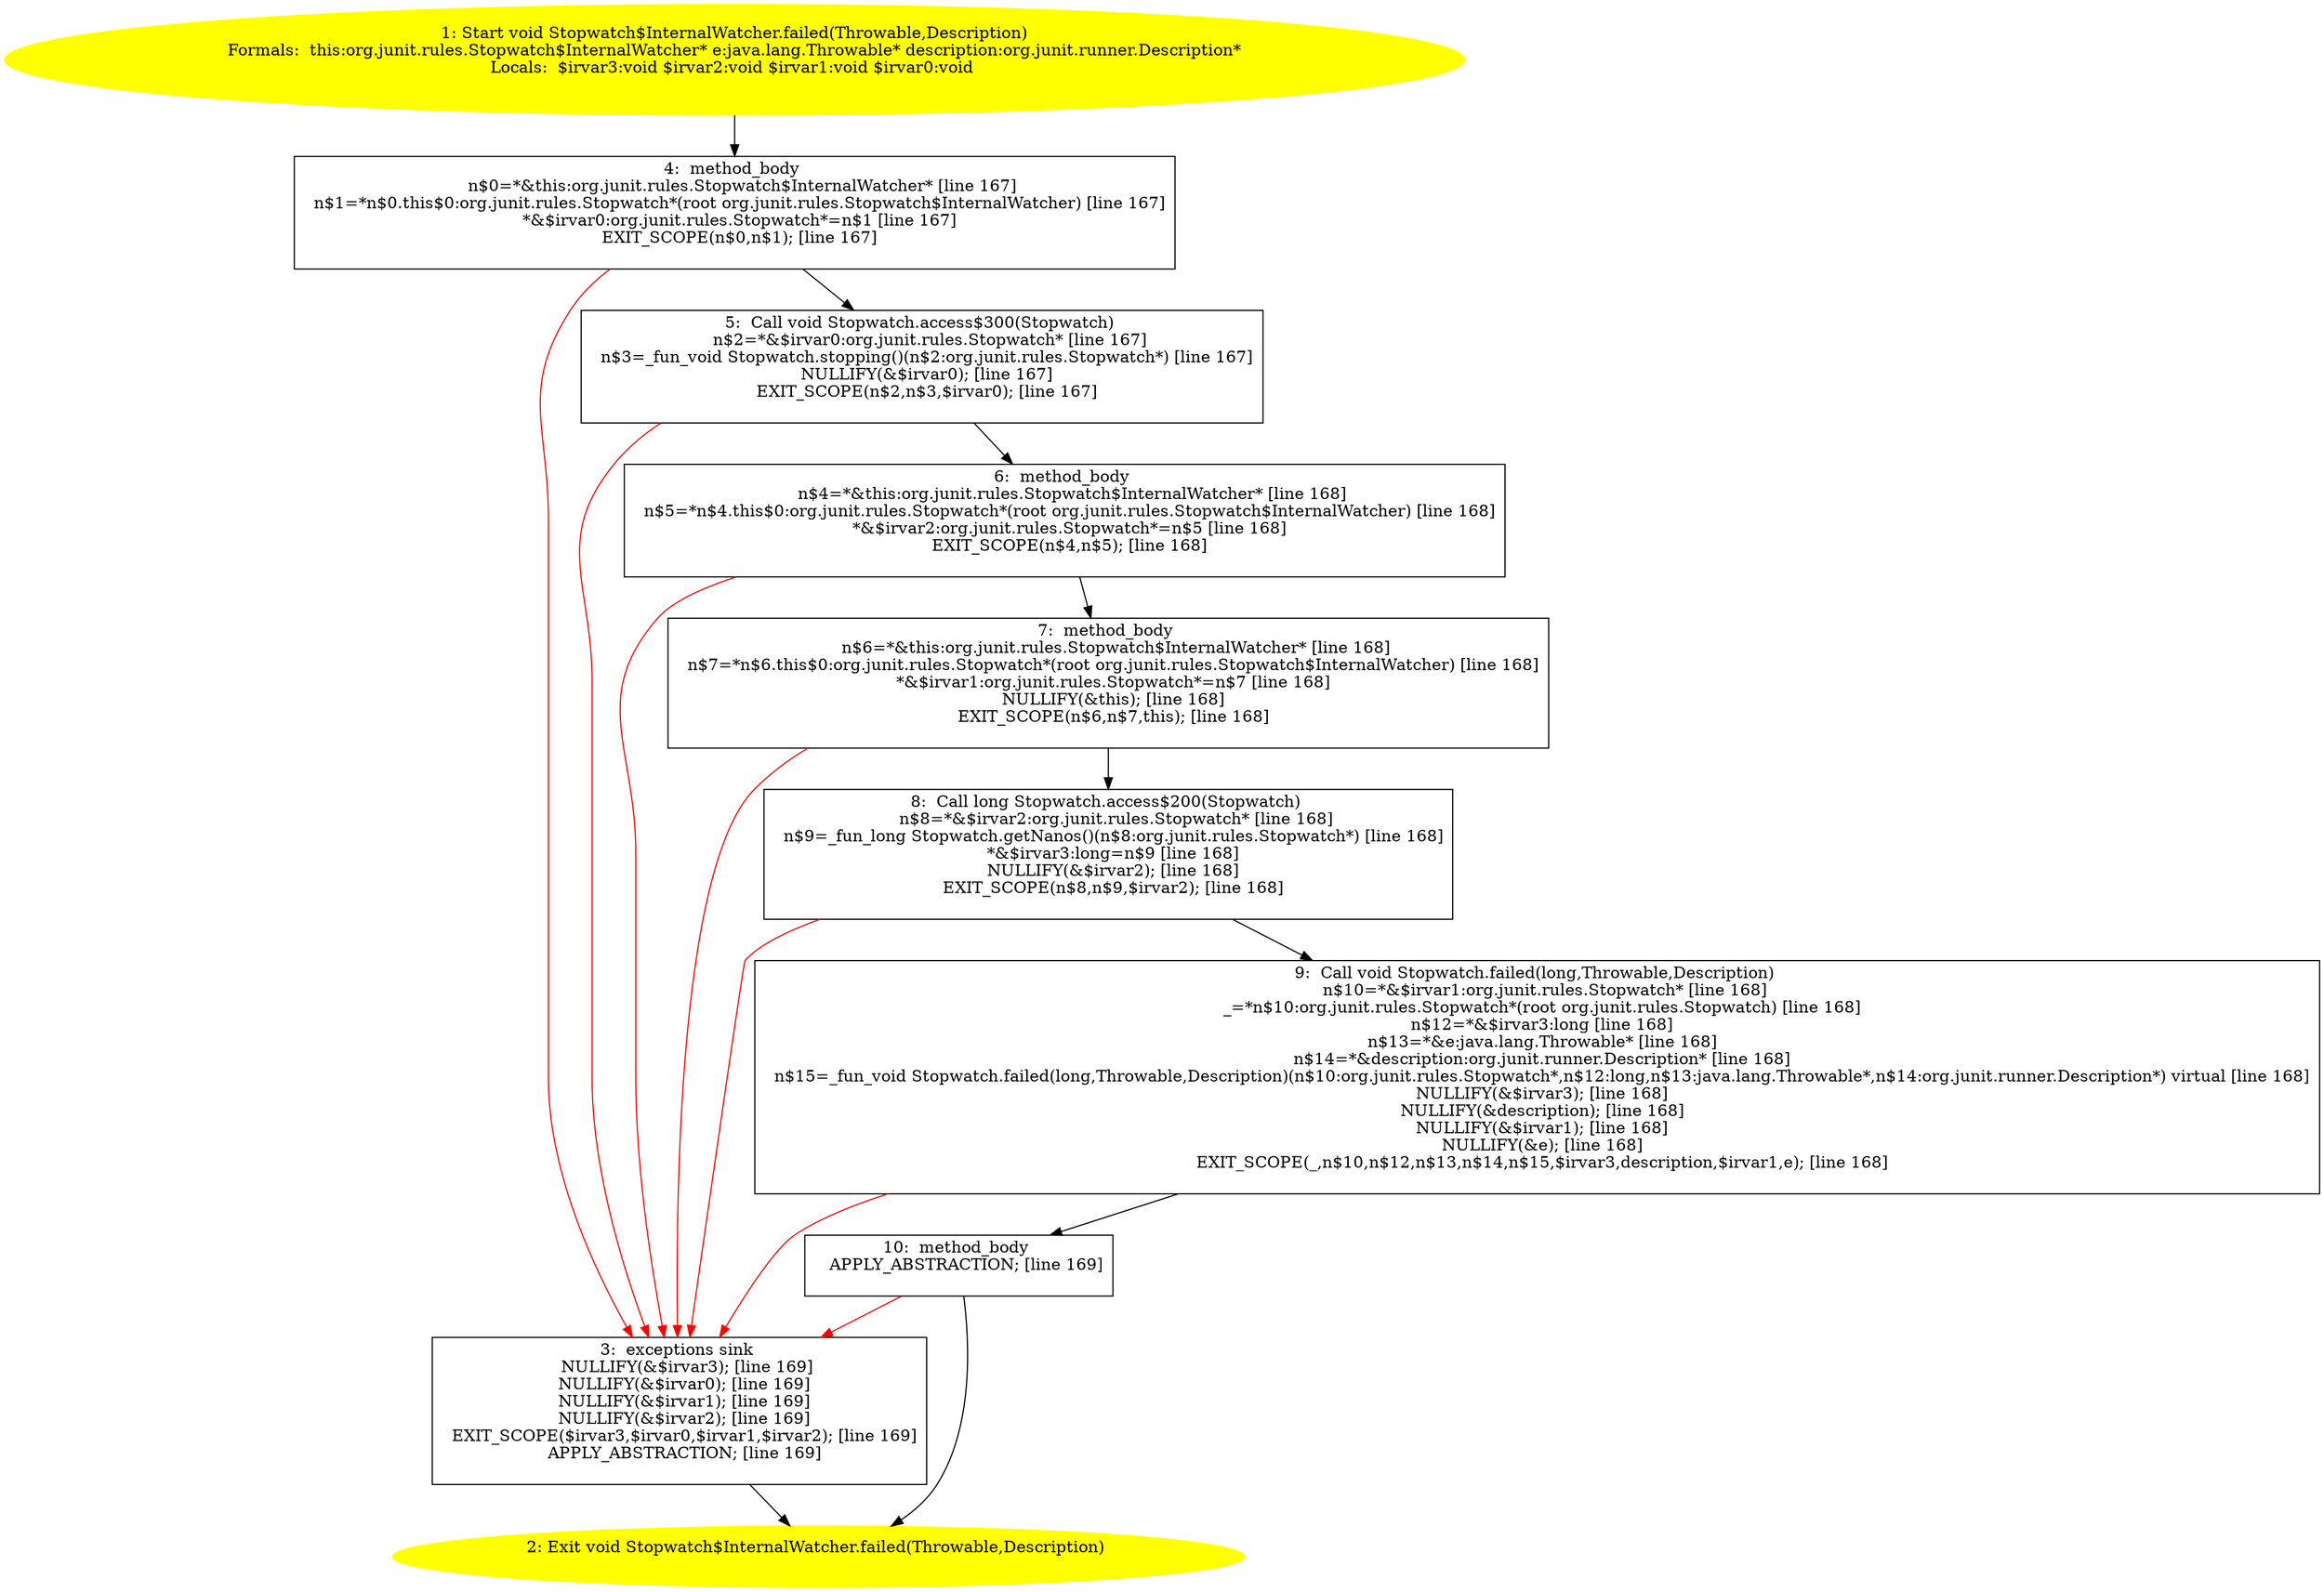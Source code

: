 /* @generated */
digraph cfg {
"org.junit.rules.Stopwatch$InternalWatcher.failed(java.lang.Throwable,org.junit.runner.Description):v.b26ed5633d8ca42ab8894afa0c0747ff_1" [label="1: Start void Stopwatch$InternalWatcher.failed(Throwable,Description)\nFormals:  this:org.junit.rules.Stopwatch$InternalWatcher* e:java.lang.Throwable* description:org.junit.runner.Description*\nLocals:  $irvar3:void $irvar2:void $irvar1:void $irvar0:void \n  " color=yellow style=filled]
	

	 "org.junit.rules.Stopwatch$InternalWatcher.failed(java.lang.Throwable,org.junit.runner.Description):v.b26ed5633d8ca42ab8894afa0c0747ff_1" -> "org.junit.rules.Stopwatch$InternalWatcher.failed(java.lang.Throwable,org.junit.runner.Description):v.b26ed5633d8ca42ab8894afa0c0747ff_4" ;
"org.junit.rules.Stopwatch$InternalWatcher.failed(java.lang.Throwable,org.junit.runner.Description):v.b26ed5633d8ca42ab8894afa0c0747ff_2" [label="2: Exit void Stopwatch$InternalWatcher.failed(Throwable,Description) \n  " color=yellow style=filled]
	

"org.junit.rules.Stopwatch$InternalWatcher.failed(java.lang.Throwable,org.junit.runner.Description):v.b26ed5633d8ca42ab8894afa0c0747ff_3" [label="3:  exceptions sink \n   NULLIFY(&$irvar3); [line 169]\n  NULLIFY(&$irvar0); [line 169]\n  NULLIFY(&$irvar1); [line 169]\n  NULLIFY(&$irvar2); [line 169]\n  EXIT_SCOPE($irvar3,$irvar0,$irvar1,$irvar2); [line 169]\n  APPLY_ABSTRACTION; [line 169]\n " shape="box"]
	

	 "org.junit.rules.Stopwatch$InternalWatcher.failed(java.lang.Throwable,org.junit.runner.Description):v.b26ed5633d8ca42ab8894afa0c0747ff_3" -> "org.junit.rules.Stopwatch$InternalWatcher.failed(java.lang.Throwable,org.junit.runner.Description):v.b26ed5633d8ca42ab8894afa0c0747ff_2" ;
"org.junit.rules.Stopwatch$InternalWatcher.failed(java.lang.Throwable,org.junit.runner.Description):v.b26ed5633d8ca42ab8894afa0c0747ff_4" [label="4:  method_body \n   n$0=*&this:org.junit.rules.Stopwatch$InternalWatcher* [line 167]\n  n$1=*n$0.this$0:org.junit.rules.Stopwatch*(root org.junit.rules.Stopwatch$InternalWatcher) [line 167]\n  *&$irvar0:org.junit.rules.Stopwatch*=n$1 [line 167]\n  EXIT_SCOPE(n$0,n$1); [line 167]\n " shape="box"]
	

	 "org.junit.rules.Stopwatch$InternalWatcher.failed(java.lang.Throwable,org.junit.runner.Description):v.b26ed5633d8ca42ab8894afa0c0747ff_4" -> "org.junit.rules.Stopwatch$InternalWatcher.failed(java.lang.Throwable,org.junit.runner.Description):v.b26ed5633d8ca42ab8894afa0c0747ff_5" ;
	 "org.junit.rules.Stopwatch$InternalWatcher.failed(java.lang.Throwable,org.junit.runner.Description):v.b26ed5633d8ca42ab8894afa0c0747ff_4" -> "org.junit.rules.Stopwatch$InternalWatcher.failed(java.lang.Throwable,org.junit.runner.Description):v.b26ed5633d8ca42ab8894afa0c0747ff_3" [color="red" ];
"org.junit.rules.Stopwatch$InternalWatcher.failed(java.lang.Throwable,org.junit.runner.Description):v.b26ed5633d8ca42ab8894afa0c0747ff_5" [label="5:  Call void Stopwatch.access$300(Stopwatch) \n   n$2=*&$irvar0:org.junit.rules.Stopwatch* [line 167]\n  n$3=_fun_void Stopwatch.stopping()(n$2:org.junit.rules.Stopwatch*) [line 167]\n  NULLIFY(&$irvar0); [line 167]\n  EXIT_SCOPE(n$2,n$3,$irvar0); [line 167]\n " shape="box"]
	

	 "org.junit.rules.Stopwatch$InternalWatcher.failed(java.lang.Throwable,org.junit.runner.Description):v.b26ed5633d8ca42ab8894afa0c0747ff_5" -> "org.junit.rules.Stopwatch$InternalWatcher.failed(java.lang.Throwable,org.junit.runner.Description):v.b26ed5633d8ca42ab8894afa0c0747ff_6" ;
	 "org.junit.rules.Stopwatch$InternalWatcher.failed(java.lang.Throwable,org.junit.runner.Description):v.b26ed5633d8ca42ab8894afa0c0747ff_5" -> "org.junit.rules.Stopwatch$InternalWatcher.failed(java.lang.Throwable,org.junit.runner.Description):v.b26ed5633d8ca42ab8894afa0c0747ff_3" [color="red" ];
"org.junit.rules.Stopwatch$InternalWatcher.failed(java.lang.Throwable,org.junit.runner.Description):v.b26ed5633d8ca42ab8894afa0c0747ff_6" [label="6:  method_body \n   n$4=*&this:org.junit.rules.Stopwatch$InternalWatcher* [line 168]\n  n$5=*n$4.this$0:org.junit.rules.Stopwatch*(root org.junit.rules.Stopwatch$InternalWatcher) [line 168]\n  *&$irvar2:org.junit.rules.Stopwatch*=n$5 [line 168]\n  EXIT_SCOPE(n$4,n$5); [line 168]\n " shape="box"]
	

	 "org.junit.rules.Stopwatch$InternalWatcher.failed(java.lang.Throwable,org.junit.runner.Description):v.b26ed5633d8ca42ab8894afa0c0747ff_6" -> "org.junit.rules.Stopwatch$InternalWatcher.failed(java.lang.Throwable,org.junit.runner.Description):v.b26ed5633d8ca42ab8894afa0c0747ff_7" ;
	 "org.junit.rules.Stopwatch$InternalWatcher.failed(java.lang.Throwable,org.junit.runner.Description):v.b26ed5633d8ca42ab8894afa0c0747ff_6" -> "org.junit.rules.Stopwatch$InternalWatcher.failed(java.lang.Throwable,org.junit.runner.Description):v.b26ed5633d8ca42ab8894afa0c0747ff_3" [color="red" ];
"org.junit.rules.Stopwatch$InternalWatcher.failed(java.lang.Throwable,org.junit.runner.Description):v.b26ed5633d8ca42ab8894afa0c0747ff_7" [label="7:  method_body \n   n$6=*&this:org.junit.rules.Stopwatch$InternalWatcher* [line 168]\n  n$7=*n$6.this$0:org.junit.rules.Stopwatch*(root org.junit.rules.Stopwatch$InternalWatcher) [line 168]\n  *&$irvar1:org.junit.rules.Stopwatch*=n$7 [line 168]\n  NULLIFY(&this); [line 168]\n  EXIT_SCOPE(n$6,n$7,this); [line 168]\n " shape="box"]
	

	 "org.junit.rules.Stopwatch$InternalWatcher.failed(java.lang.Throwable,org.junit.runner.Description):v.b26ed5633d8ca42ab8894afa0c0747ff_7" -> "org.junit.rules.Stopwatch$InternalWatcher.failed(java.lang.Throwable,org.junit.runner.Description):v.b26ed5633d8ca42ab8894afa0c0747ff_8" ;
	 "org.junit.rules.Stopwatch$InternalWatcher.failed(java.lang.Throwable,org.junit.runner.Description):v.b26ed5633d8ca42ab8894afa0c0747ff_7" -> "org.junit.rules.Stopwatch$InternalWatcher.failed(java.lang.Throwable,org.junit.runner.Description):v.b26ed5633d8ca42ab8894afa0c0747ff_3" [color="red" ];
"org.junit.rules.Stopwatch$InternalWatcher.failed(java.lang.Throwable,org.junit.runner.Description):v.b26ed5633d8ca42ab8894afa0c0747ff_8" [label="8:  Call long Stopwatch.access$200(Stopwatch) \n   n$8=*&$irvar2:org.junit.rules.Stopwatch* [line 168]\n  n$9=_fun_long Stopwatch.getNanos()(n$8:org.junit.rules.Stopwatch*) [line 168]\n  *&$irvar3:long=n$9 [line 168]\n  NULLIFY(&$irvar2); [line 168]\n  EXIT_SCOPE(n$8,n$9,$irvar2); [line 168]\n " shape="box"]
	

	 "org.junit.rules.Stopwatch$InternalWatcher.failed(java.lang.Throwable,org.junit.runner.Description):v.b26ed5633d8ca42ab8894afa0c0747ff_8" -> "org.junit.rules.Stopwatch$InternalWatcher.failed(java.lang.Throwable,org.junit.runner.Description):v.b26ed5633d8ca42ab8894afa0c0747ff_9" ;
	 "org.junit.rules.Stopwatch$InternalWatcher.failed(java.lang.Throwable,org.junit.runner.Description):v.b26ed5633d8ca42ab8894afa0c0747ff_8" -> "org.junit.rules.Stopwatch$InternalWatcher.failed(java.lang.Throwable,org.junit.runner.Description):v.b26ed5633d8ca42ab8894afa0c0747ff_3" [color="red" ];
"org.junit.rules.Stopwatch$InternalWatcher.failed(java.lang.Throwable,org.junit.runner.Description):v.b26ed5633d8ca42ab8894afa0c0747ff_9" [label="9:  Call void Stopwatch.failed(long,Throwable,Description) \n   n$10=*&$irvar1:org.junit.rules.Stopwatch* [line 168]\n  _=*n$10:org.junit.rules.Stopwatch*(root org.junit.rules.Stopwatch) [line 168]\n  n$12=*&$irvar3:long [line 168]\n  n$13=*&e:java.lang.Throwable* [line 168]\n  n$14=*&description:org.junit.runner.Description* [line 168]\n  n$15=_fun_void Stopwatch.failed(long,Throwable,Description)(n$10:org.junit.rules.Stopwatch*,n$12:long,n$13:java.lang.Throwable*,n$14:org.junit.runner.Description*) virtual [line 168]\n  NULLIFY(&$irvar3); [line 168]\n  NULLIFY(&description); [line 168]\n  NULLIFY(&$irvar1); [line 168]\n  NULLIFY(&e); [line 168]\n  EXIT_SCOPE(_,n$10,n$12,n$13,n$14,n$15,$irvar3,description,$irvar1,e); [line 168]\n " shape="box"]
	

	 "org.junit.rules.Stopwatch$InternalWatcher.failed(java.lang.Throwable,org.junit.runner.Description):v.b26ed5633d8ca42ab8894afa0c0747ff_9" -> "org.junit.rules.Stopwatch$InternalWatcher.failed(java.lang.Throwable,org.junit.runner.Description):v.b26ed5633d8ca42ab8894afa0c0747ff_10" ;
	 "org.junit.rules.Stopwatch$InternalWatcher.failed(java.lang.Throwable,org.junit.runner.Description):v.b26ed5633d8ca42ab8894afa0c0747ff_9" -> "org.junit.rules.Stopwatch$InternalWatcher.failed(java.lang.Throwable,org.junit.runner.Description):v.b26ed5633d8ca42ab8894afa0c0747ff_3" [color="red" ];
"org.junit.rules.Stopwatch$InternalWatcher.failed(java.lang.Throwable,org.junit.runner.Description):v.b26ed5633d8ca42ab8894afa0c0747ff_10" [label="10:  method_body \n   APPLY_ABSTRACTION; [line 169]\n " shape="box"]
	

	 "org.junit.rules.Stopwatch$InternalWatcher.failed(java.lang.Throwable,org.junit.runner.Description):v.b26ed5633d8ca42ab8894afa0c0747ff_10" -> "org.junit.rules.Stopwatch$InternalWatcher.failed(java.lang.Throwable,org.junit.runner.Description):v.b26ed5633d8ca42ab8894afa0c0747ff_2" ;
	 "org.junit.rules.Stopwatch$InternalWatcher.failed(java.lang.Throwable,org.junit.runner.Description):v.b26ed5633d8ca42ab8894afa0c0747ff_10" -> "org.junit.rules.Stopwatch$InternalWatcher.failed(java.lang.Throwable,org.junit.runner.Description):v.b26ed5633d8ca42ab8894afa0c0747ff_3" [color="red" ];
}
